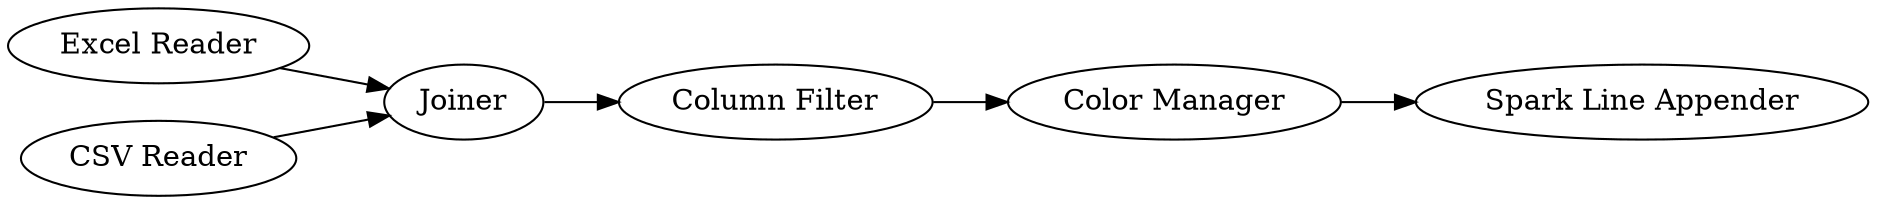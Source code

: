 digraph {
	4 -> 5
	3 -> 4
	5 -> 6
	2 -> 3
	1 -> 3
	5 [label="Color Manager"]
	1 [label="CSV Reader"]
	4 [label="Column Filter"]
	6 [label="Spark Line Appender"]
	3 [label=Joiner]
	2 [label="Excel Reader"]
	rankdir=LR
}

